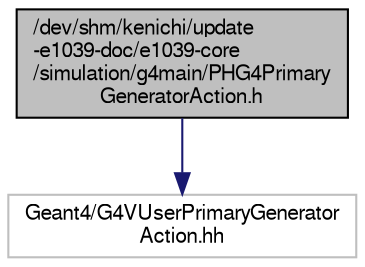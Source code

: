 digraph "/dev/shm/kenichi/update-e1039-doc/e1039-core/simulation/g4main/PHG4PrimaryGeneratorAction.h"
{
  bgcolor="transparent";
  edge [fontname="FreeSans",fontsize="10",labelfontname="FreeSans",labelfontsize="10"];
  node [fontname="FreeSans",fontsize="10",shape=record];
  Node1 [label="/dev/shm/kenichi/update\l-e1039-doc/e1039-core\l/simulation/g4main/PHG4Primary\lGeneratorAction.h",height=0.2,width=0.4,color="black", fillcolor="grey75", style="filled" fontcolor="black"];
  Node1 -> Node2 [color="midnightblue",fontsize="10",style="solid",fontname="FreeSans"];
  Node2 [label="Geant4/G4VUserPrimaryGenerator\lAction.hh",height=0.2,width=0.4,color="grey75"];
}
